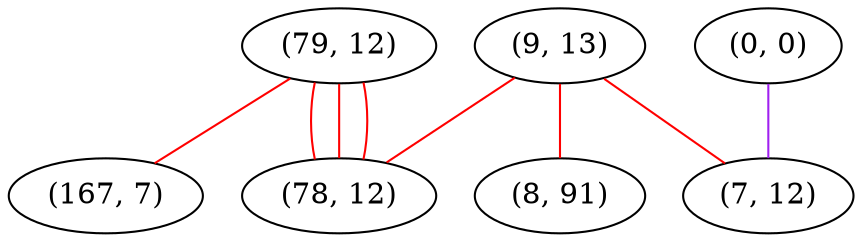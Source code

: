 graph "" {
"(79, 12)";
"(9, 13)";
"(0, 0)";
"(7, 12)";
"(167, 7)";
"(78, 12)";
"(8, 91)";
"(79, 12)" -- "(78, 12)"  [color=red, key=0, weight=1];
"(79, 12)" -- "(78, 12)"  [color=red, key=1, weight=1];
"(79, 12)" -- "(78, 12)"  [color=red, key=2, weight=1];
"(79, 12)" -- "(167, 7)"  [color=red, key=0, weight=1];
"(9, 13)" -- "(7, 12)"  [color=red, key=0, weight=1];
"(9, 13)" -- "(78, 12)"  [color=red, key=0, weight=1];
"(9, 13)" -- "(8, 91)"  [color=red, key=0, weight=1];
"(0, 0)" -- "(7, 12)"  [color=purple, key=0, weight=4];
}

